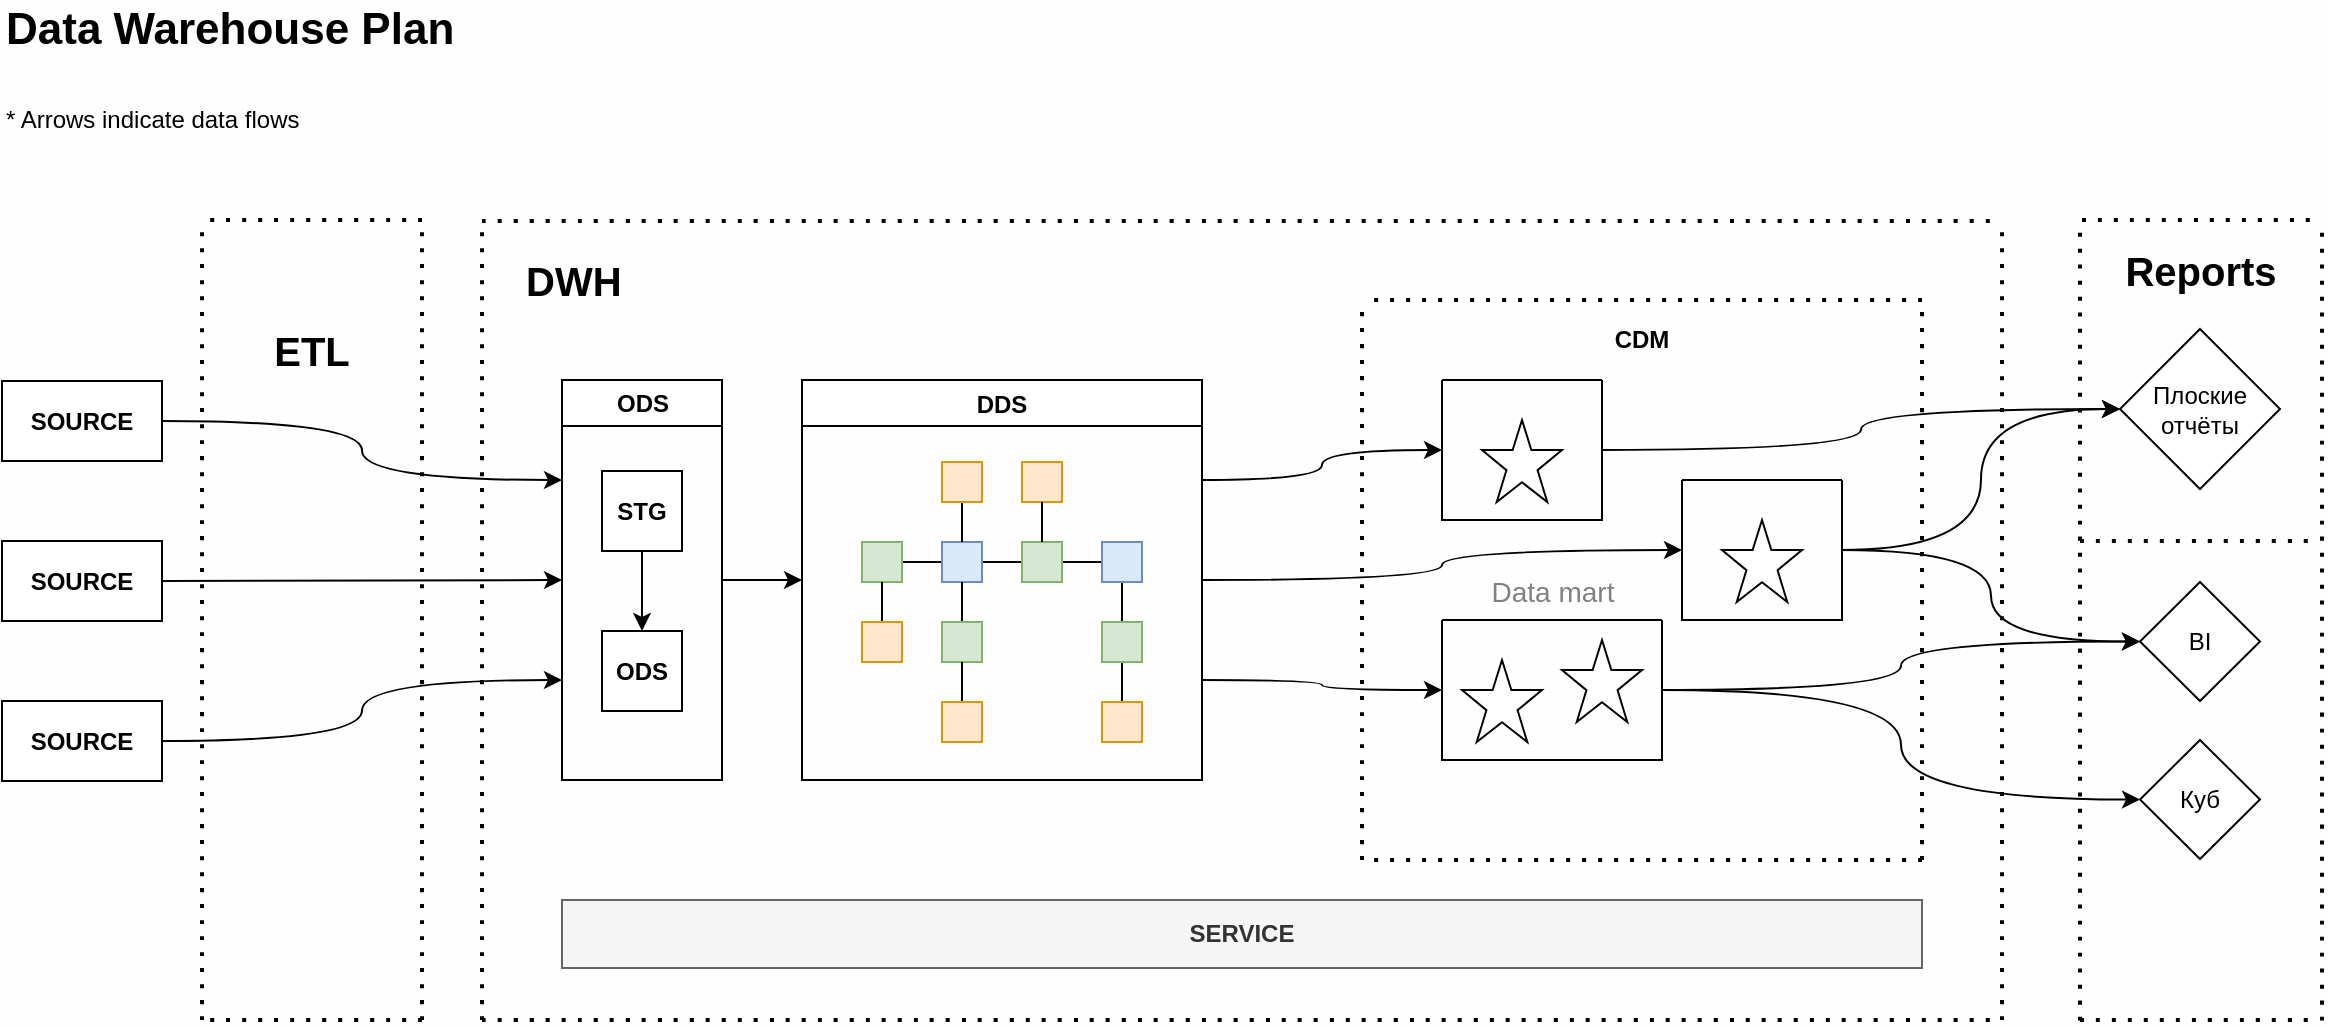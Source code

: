<mxfile version="22.0.8" type="github" pages="3">
  <diagram id="c-QMJQ57p_6x7q5uFnAX" name="Page-1">
    <mxGraphModel dx="1434" dy="706" grid="1" gridSize="10" guides="1" tooltips="1" connect="1" arrows="1" fold="1" page="1" pageScale="1" pageWidth="827" pageHeight="1169" background="#FEFEFE" math="0" shadow="0">
      <root>
        <mxCell id="0" />
        <mxCell id="1" parent="0" />
        <mxCell id="M-UGzft79nvsc4qFSahv-1" style="edgeStyle=orthogonalEdgeStyle;orthogonalLoop=1;jettySize=auto;html=1;entryX=0;entryY=0.25;entryDx=0;entryDy=0;rounded=0;curved=1;" parent="1" source="M-UGzft79nvsc4qFSahv-2" target="M-UGzft79nvsc4qFSahv-4" edge="1">
          <mxGeometry relative="1" as="geometry" />
        </mxCell>
        <mxCell id="M-UGzft79nvsc4qFSahv-2" value="SOURCE" style="whiteSpace=wrap;html=1;fontStyle=1;rounded=0;" parent="1" vertex="1">
          <mxGeometry x="100" y="240.5" width="80" height="40" as="geometry" />
        </mxCell>
        <mxCell id="M-UGzft79nvsc4qFSahv-3" style="edgeStyle=orthogonalEdgeStyle;orthogonalLoop=1;jettySize=auto;html=1;entryX=0;entryY=0.5;entryDx=0;entryDy=0;rounded=0;curved=1;" parent="1" source="M-UGzft79nvsc4qFSahv-4" target="M-UGzft79nvsc4qFSahv-15" edge="1">
          <mxGeometry relative="1" as="geometry" />
        </mxCell>
        <mxCell id="M-UGzft79nvsc4qFSahv-4" value="ODS" style="swimlane;fontFamily=Helvetica;fontSize=12;fontColor=default;align=center;strokeColor=default;fillColor=default;html=1;" parent="1" vertex="1">
          <mxGeometry x="380" y="240" width="80" height="200" as="geometry">
            <mxRectangle x="380" y="240" width="70" height="30" as="alternateBounds" />
          </mxGeometry>
        </mxCell>
        <mxCell id="M-UGzft79nvsc4qFSahv-5" value="STG" style="rounded=0;whiteSpace=wrap;html=1;fontSize=12;fontColor=#000000;fontStyle=1" parent="M-UGzft79nvsc4qFSahv-4" vertex="1">
          <mxGeometry x="20" y="45.5" width="40" height="40" as="geometry" />
        </mxCell>
        <mxCell id="M-UGzft79nvsc4qFSahv-6" value="ODS" style="rounded=0;whiteSpace=wrap;html=1;fontSize=12;fontColor=#000000;fontStyle=1" parent="M-UGzft79nvsc4qFSahv-4" vertex="1">
          <mxGeometry x="20" y="125.5" width="40" height="40" as="geometry" />
        </mxCell>
        <mxCell id="M-UGzft79nvsc4qFSahv-7" style="edgeStyle=orthogonalEdgeStyle;curved=1;rounded=0;orthogonalLoop=1;jettySize=auto;html=1;fontSize=12;fontColor=#000000;endArrow=classic;endFill=1;startSize=6;endSize=6;" parent="M-UGzft79nvsc4qFSahv-4" source="M-UGzft79nvsc4qFSahv-5" target="M-UGzft79nvsc4qFSahv-6" edge="1">
          <mxGeometry relative="1" as="geometry" />
        </mxCell>
        <mxCell id="M-UGzft79nvsc4qFSahv-8" style="edgeStyle=orthogonalEdgeStyle;orthogonalLoop=1;jettySize=auto;html=1;entryX=0;entryY=0.5;entryDx=0;entryDy=0;rounded=0;curved=1;" parent="1" source="M-UGzft79nvsc4qFSahv-9" target="M-UGzft79nvsc4qFSahv-4" edge="1">
          <mxGeometry relative="1" as="geometry" />
        </mxCell>
        <mxCell id="M-UGzft79nvsc4qFSahv-9" value="SOURCE" style="whiteSpace=wrap;html=1;fontStyle=1;rounded=0;" parent="1" vertex="1">
          <mxGeometry x="100" y="320.5" width="80" height="40" as="geometry" />
        </mxCell>
        <mxCell id="M-UGzft79nvsc4qFSahv-10" style="edgeStyle=orthogonalEdgeStyle;orthogonalLoop=1;jettySize=auto;html=1;entryX=0;entryY=0.75;entryDx=0;entryDy=0;rounded=0;curved=1;" parent="1" source="M-UGzft79nvsc4qFSahv-11" target="M-UGzft79nvsc4qFSahv-4" edge="1">
          <mxGeometry relative="1" as="geometry" />
        </mxCell>
        <mxCell id="M-UGzft79nvsc4qFSahv-11" value="SOURCE" style="whiteSpace=wrap;html=1;fontStyle=1;rounded=0;" parent="1" vertex="1">
          <mxGeometry x="100" y="400.5" width="80" height="40" as="geometry" />
        </mxCell>
        <mxCell id="M-UGzft79nvsc4qFSahv-12" style="edgeStyle=orthogonalEdgeStyle;orthogonalLoop=1;jettySize=auto;html=1;exitX=1;exitY=0.25;exitDx=0;exitDy=0;rounded=0;curved=1;" parent="1" source="M-UGzft79nvsc4qFSahv-15" target="M-UGzft79nvsc4qFSahv-38" edge="1">
          <mxGeometry relative="1" as="geometry" />
        </mxCell>
        <mxCell id="M-UGzft79nvsc4qFSahv-13" style="edgeStyle=orthogonalEdgeStyle;orthogonalLoop=1;jettySize=auto;html=1;rounded=0;curved=1;" parent="1" source="M-UGzft79nvsc4qFSahv-15" target="M-UGzft79nvsc4qFSahv-42" edge="1">
          <mxGeometry relative="1" as="geometry" />
        </mxCell>
        <mxCell id="M-UGzft79nvsc4qFSahv-14" style="edgeStyle=orthogonalEdgeStyle;orthogonalLoop=1;jettySize=auto;html=1;exitX=1;exitY=0.75;exitDx=0;exitDy=0;entryX=0;entryY=0.5;entryDx=0;entryDy=0;rounded=0;curved=1;" parent="1" source="M-UGzft79nvsc4qFSahv-15" target="M-UGzft79nvsc4qFSahv-46" edge="1">
          <mxGeometry relative="1" as="geometry" />
        </mxCell>
        <mxCell id="M-UGzft79nvsc4qFSahv-15" value="DDS" style="swimlane;swimlaneFillColor=none;rounded=0;" parent="1" vertex="1">
          <mxGeometry x="500" y="240" width="200" height="200" as="geometry">
            <mxRectangle x="500" y="240" width="60" height="30" as="alternateBounds" />
          </mxGeometry>
        </mxCell>
        <mxCell id="M-UGzft79nvsc4qFSahv-16" style="edgeStyle=orthogonalEdgeStyle;orthogonalLoop=1;jettySize=auto;html=1;entryX=0;entryY=0.5;entryDx=0;entryDy=0;endArrow=none;endFill=0;rounded=0;curved=1;" parent="M-UGzft79nvsc4qFSahv-15" source="M-UGzft79nvsc4qFSahv-17" target="M-UGzft79nvsc4qFSahv-19" edge="1">
          <mxGeometry relative="1" as="geometry" />
        </mxCell>
        <mxCell id="M-UGzft79nvsc4qFSahv-17" value="" style="whiteSpace=wrap;html=1;rounded=0;fillColor=#d5e8d4;strokeColor=#82b366;" parent="M-UGzft79nvsc4qFSahv-15" vertex="1">
          <mxGeometry x="30" y="81" width="20" height="20" as="geometry" />
        </mxCell>
        <mxCell id="M-UGzft79nvsc4qFSahv-18" style="edgeStyle=orthogonalEdgeStyle;orthogonalLoop=1;jettySize=auto;html=1;entryX=0;entryY=0.5;entryDx=0;entryDy=0;endArrow=none;endFill=0;rounded=0;curved=1;" parent="M-UGzft79nvsc4qFSahv-15" source="M-UGzft79nvsc4qFSahv-19" target="M-UGzft79nvsc4qFSahv-21" edge="1">
          <mxGeometry relative="1" as="geometry" />
        </mxCell>
        <mxCell id="M-UGzft79nvsc4qFSahv-19" value="" style="whiteSpace=wrap;html=1;rounded=0;fillColor=#dae8fc;strokeColor=#6c8ebf;" parent="M-UGzft79nvsc4qFSahv-15" vertex="1">
          <mxGeometry x="70" y="81" width="20" height="20" as="geometry" />
        </mxCell>
        <mxCell id="M-UGzft79nvsc4qFSahv-20" style="edgeStyle=orthogonalEdgeStyle;orthogonalLoop=1;jettySize=auto;html=1;exitX=1;exitY=0.5;exitDx=0;exitDy=0;entryX=0;entryY=0.5;entryDx=0;entryDy=0;endArrow=none;endFill=0;rounded=0;curved=1;" parent="M-UGzft79nvsc4qFSahv-15" source="M-UGzft79nvsc4qFSahv-21" target="M-UGzft79nvsc4qFSahv-25" edge="1">
          <mxGeometry relative="1" as="geometry" />
        </mxCell>
        <mxCell id="M-UGzft79nvsc4qFSahv-21" value="" style="whiteSpace=wrap;html=1;rounded=0;fillColor=#d5e8d4;strokeColor=#82b366;" parent="M-UGzft79nvsc4qFSahv-15" vertex="1">
          <mxGeometry x="110" y="81" width="20" height="20" as="geometry" />
        </mxCell>
        <mxCell id="M-UGzft79nvsc4qFSahv-22" value="" style="whiteSpace=wrap;html=1;rounded=0;fillColor=#ffe6cc;strokeColor=#d79b00;" parent="M-UGzft79nvsc4qFSahv-15" vertex="1">
          <mxGeometry x="110" y="41" width="20" height="20" as="geometry" />
        </mxCell>
        <mxCell id="M-UGzft79nvsc4qFSahv-23" style="edgeStyle=orthogonalEdgeStyle;orthogonalLoop=1;jettySize=auto;html=1;entryX=0.5;entryY=1;entryDx=0;entryDy=0;endArrow=none;endFill=0;rounded=0;curved=1;" parent="M-UGzft79nvsc4qFSahv-15" source="M-UGzft79nvsc4qFSahv-21" target="M-UGzft79nvsc4qFSahv-22" edge="1">
          <mxGeometry relative="1" as="geometry" />
        </mxCell>
        <mxCell id="M-UGzft79nvsc4qFSahv-24" style="edgeStyle=orthogonalEdgeStyle;orthogonalLoop=1;jettySize=auto;html=1;exitX=0.5;exitY=1;exitDx=0;exitDy=0;entryX=0.5;entryY=0;entryDx=0;entryDy=0;endArrow=none;endFill=0;rounded=0;curved=1;" parent="M-UGzft79nvsc4qFSahv-15" source="M-UGzft79nvsc4qFSahv-25" target="M-UGzft79nvsc4qFSahv-31" edge="1">
          <mxGeometry relative="1" as="geometry" />
        </mxCell>
        <mxCell id="M-UGzft79nvsc4qFSahv-25" value="" style="whiteSpace=wrap;html=1;rounded=0;fillColor=#dae8fc;strokeColor=#6c8ebf;" parent="M-UGzft79nvsc4qFSahv-15" vertex="1">
          <mxGeometry x="150" y="81" width="20" height="20" as="geometry" />
        </mxCell>
        <mxCell id="M-UGzft79nvsc4qFSahv-26" style="edgeStyle=orthogonalEdgeStyle;orthogonalLoop=1;jettySize=auto;html=1;exitX=0.5;exitY=0;exitDx=0;exitDy=0;entryX=0.5;entryY=1;entryDx=0;entryDy=0;endArrow=none;endFill=0;rounded=0;curved=1;" parent="M-UGzft79nvsc4qFSahv-15" source="M-UGzft79nvsc4qFSahv-27" target="M-UGzft79nvsc4qFSahv-19" edge="1">
          <mxGeometry relative="1" as="geometry" />
        </mxCell>
        <mxCell id="M-UGzft79nvsc4qFSahv-27" value="" style="whiteSpace=wrap;html=1;rounded=0;fillColor=#d5e8d4;strokeColor=#82b366;" parent="M-UGzft79nvsc4qFSahv-15" vertex="1">
          <mxGeometry x="70" y="121" width="20" height="20" as="geometry" />
        </mxCell>
        <mxCell id="M-UGzft79nvsc4qFSahv-28" style="edgeStyle=orthogonalEdgeStyle;orthogonalLoop=1;jettySize=auto;html=1;entryX=0.5;entryY=1;entryDx=0;entryDy=0;endArrow=none;endFill=0;rounded=0;curved=1;" parent="M-UGzft79nvsc4qFSahv-15" source="M-UGzft79nvsc4qFSahv-29" target="M-UGzft79nvsc4qFSahv-17" edge="1">
          <mxGeometry relative="1" as="geometry" />
        </mxCell>
        <mxCell id="M-UGzft79nvsc4qFSahv-29" value="" style="whiteSpace=wrap;html=1;rounded=0;fillColor=#ffe6cc;strokeColor=#d79b00;" parent="M-UGzft79nvsc4qFSahv-15" vertex="1">
          <mxGeometry x="30" y="121" width="20" height="20" as="geometry" />
        </mxCell>
        <mxCell id="M-UGzft79nvsc4qFSahv-30" style="edgeStyle=orthogonalEdgeStyle;curved=1;rounded=0;orthogonalLoop=1;jettySize=auto;html=1;fontSize=20;fontColor=#808080;endArrow=none;endFill=0;startSize=14;endSize=14;" parent="M-UGzft79nvsc4qFSahv-15" source="M-UGzft79nvsc4qFSahv-31" target="M-UGzft79nvsc4qFSahv-36" edge="1">
          <mxGeometry relative="1" as="geometry" />
        </mxCell>
        <mxCell id="M-UGzft79nvsc4qFSahv-31" value="" style="whiteSpace=wrap;html=1;rounded=0;fillColor=#d5e8d4;strokeColor=#82b366;" parent="M-UGzft79nvsc4qFSahv-15" vertex="1">
          <mxGeometry x="150" y="121" width="20" height="20" as="geometry" />
        </mxCell>
        <mxCell id="M-UGzft79nvsc4qFSahv-32" style="edgeStyle=orthogonalEdgeStyle;orthogonalLoop=1;jettySize=auto;html=1;exitX=0.5;exitY=0;exitDx=0;exitDy=0;entryX=0.5;entryY=1;entryDx=0;entryDy=0;endArrow=none;endFill=0;rounded=0;curved=1;" parent="M-UGzft79nvsc4qFSahv-15" source="M-UGzft79nvsc4qFSahv-33" target="M-UGzft79nvsc4qFSahv-27" edge="1">
          <mxGeometry relative="1" as="geometry" />
        </mxCell>
        <mxCell id="M-UGzft79nvsc4qFSahv-33" value="" style="whiteSpace=wrap;html=1;rounded=0;fillColor=#ffe6cc;strokeColor=#d79b00;" parent="M-UGzft79nvsc4qFSahv-15" vertex="1">
          <mxGeometry x="70" y="161" width="20" height="20" as="geometry" />
        </mxCell>
        <mxCell id="M-UGzft79nvsc4qFSahv-34" style="edgeStyle=orthogonalEdgeStyle;curved=1;rounded=0;orthogonalLoop=1;jettySize=auto;html=1;entryX=0.5;entryY=0;entryDx=0;entryDy=0;fontSize=20;fontColor=#808080;endArrow=none;startSize=14;endSize=14;endFill=0;" parent="M-UGzft79nvsc4qFSahv-15" source="M-UGzft79nvsc4qFSahv-35" target="M-UGzft79nvsc4qFSahv-19" edge="1">
          <mxGeometry relative="1" as="geometry" />
        </mxCell>
        <mxCell id="M-UGzft79nvsc4qFSahv-35" value="" style="whiteSpace=wrap;html=1;rounded=0;fillColor=#ffe6cc;strokeColor=#d79b00;" parent="M-UGzft79nvsc4qFSahv-15" vertex="1">
          <mxGeometry x="70" y="41" width="20" height="20" as="geometry" />
        </mxCell>
        <mxCell id="M-UGzft79nvsc4qFSahv-36" value="" style="whiteSpace=wrap;html=1;rounded=0;fillColor=#ffe6cc;strokeColor=#d79b00;" parent="M-UGzft79nvsc4qFSahv-15" vertex="1">
          <mxGeometry x="150" y="161" width="20" height="20" as="geometry" />
        </mxCell>
        <mxCell id="M-UGzft79nvsc4qFSahv-37" style="edgeStyle=orthogonalEdgeStyle;curved=1;rounded=0;orthogonalLoop=1;jettySize=auto;html=1;fontSize=12;fontColor=#000000;endArrow=classic;endFill=1;startSize=6;endSize=6;entryX=0;entryY=0.5;entryDx=0;entryDy=0;" parent="1" source="M-UGzft79nvsc4qFSahv-38" target="M-UGzft79nvsc4qFSahv-68" edge="1">
          <mxGeometry relative="1" as="geometry">
            <mxPoint x="1140" y="330" as="targetPoint" />
          </mxGeometry>
        </mxCell>
        <mxCell id="M-UGzft79nvsc4qFSahv-38" value="" style="swimlane;startSize=0;swimlaneFillColor=none;glass=0;shadow=0;rounded=0;" parent="1" vertex="1">
          <mxGeometry x="820" y="240" width="80" height="70" as="geometry">
            <mxRectangle x="760" y="440" width="50" height="40" as="alternateBounds" />
          </mxGeometry>
        </mxCell>
        <mxCell id="M-UGzft79nvsc4qFSahv-39" value="" style="verticalLabelPosition=bottom;verticalAlign=top;html=1;shape=mxgraph.basic.star;rounded=0;" parent="M-UGzft79nvsc4qFSahv-38" vertex="1">
          <mxGeometry x="20" y="20" width="40" height="41" as="geometry" />
        </mxCell>
        <mxCell id="M-UGzft79nvsc4qFSahv-40" style="edgeStyle=orthogonalEdgeStyle;curved=1;rounded=0;orthogonalLoop=1;jettySize=auto;html=1;entryX=0;entryY=0.5;entryDx=0;entryDy=0;" parent="1" source="M-UGzft79nvsc4qFSahv-42" target="M-UGzft79nvsc4qFSahv-70" edge="1">
          <mxGeometry relative="1" as="geometry" />
        </mxCell>
        <mxCell id="M-UGzft79nvsc4qFSahv-41" style="edgeStyle=orthogonalEdgeStyle;curved=1;rounded=0;orthogonalLoop=1;jettySize=auto;html=1;entryX=0;entryY=0.5;entryDx=0;entryDy=0;fontSize=20;" parent="1" source="M-UGzft79nvsc4qFSahv-42" target="M-UGzft79nvsc4qFSahv-68" edge="1">
          <mxGeometry relative="1" as="geometry" />
        </mxCell>
        <mxCell id="M-UGzft79nvsc4qFSahv-42" value="" style="swimlane;startSize=0;rounded=0;" parent="1" vertex="1">
          <mxGeometry x="940" y="290" width="80" height="70" as="geometry" />
        </mxCell>
        <mxCell id="M-UGzft79nvsc4qFSahv-43" value="" style="verticalLabelPosition=bottom;verticalAlign=top;html=1;shape=mxgraph.basic.star;rounded=0;" parent="M-UGzft79nvsc4qFSahv-42" vertex="1">
          <mxGeometry x="20" y="20" width="40" height="41" as="geometry" />
        </mxCell>
        <mxCell id="M-UGzft79nvsc4qFSahv-44" style="edgeStyle=orthogonalEdgeStyle;curved=1;rounded=0;orthogonalLoop=1;jettySize=auto;html=1;fontSize=12;fontColor=#000000;endArrow=classic;endFill=1;startSize=6;endSize=6;entryX=0;entryY=0.5;entryDx=0;entryDy=0;" parent="1" source="M-UGzft79nvsc4qFSahv-46" target="M-UGzft79nvsc4qFSahv-69" edge="1">
          <mxGeometry relative="1" as="geometry">
            <mxPoint x="1140" y="330" as="targetPoint" />
          </mxGeometry>
        </mxCell>
        <mxCell id="M-UGzft79nvsc4qFSahv-45" style="edgeStyle=orthogonalEdgeStyle;rounded=0;orthogonalLoop=1;jettySize=auto;html=1;curved=1;" parent="1" source="M-UGzft79nvsc4qFSahv-46" target="M-UGzft79nvsc4qFSahv-70" edge="1">
          <mxGeometry relative="1" as="geometry" />
        </mxCell>
        <mxCell id="M-UGzft79nvsc4qFSahv-46" value="" style="swimlane;startSize=0;rounded=0;" parent="1" vertex="1">
          <mxGeometry x="820" y="360" width="110" height="70" as="geometry" />
        </mxCell>
        <mxCell id="M-UGzft79nvsc4qFSahv-47" value="" style="verticalLabelPosition=bottom;verticalAlign=top;html=1;shape=mxgraph.basic.star;rounded=0;" parent="M-UGzft79nvsc4qFSahv-46" vertex="1">
          <mxGeometry x="10" y="20" width="40" height="41" as="geometry" />
        </mxCell>
        <mxCell id="M-UGzft79nvsc4qFSahv-48" value="" style="verticalLabelPosition=bottom;verticalAlign=top;html=1;shape=mxgraph.basic.star;rounded=0;" parent="M-UGzft79nvsc4qFSahv-46" vertex="1">
          <mxGeometry x="60" y="10" width="40" height="41" as="geometry" />
        </mxCell>
        <mxCell id="M-UGzft79nvsc4qFSahv-49" value="&lt;font style=&quot;font-size: 20px;&quot;&gt;DWH&lt;/font&gt;" style="text;html=1;strokeColor=none;fillColor=none;align=left;verticalAlign=middle;whiteSpace=wrap;fontStyle=1;fontSize=16;rounded=0;" parent="1" vertex="1">
          <mxGeometry x="360" y="180" width="60" height="20" as="geometry" />
        </mxCell>
        <mxCell id="M-UGzft79nvsc4qFSahv-50" value="CDM" style="text;html=1;strokeColor=none;fillColor=none;align=center;verticalAlign=middle;whiteSpace=wrap;fontStyle=1;rounded=0;" parent="1" vertex="1">
          <mxGeometry x="850" y="210" width="140" height="20" as="geometry" />
        </mxCell>
        <mxCell id="M-UGzft79nvsc4qFSahv-51" value="" style="endArrow=none;dashed=1;html=1;dashPattern=1 3;strokeWidth=2;fontSize=12;rounded=0;curved=1;" parent="1" edge="1">
          <mxGeometry width="50" height="50" relative="1" as="geometry">
            <mxPoint x="780" y="480" as="sourcePoint" />
            <mxPoint x="780" y="200" as="targetPoint" />
          </mxGeometry>
        </mxCell>
        <mxCell id="M-UGzft79nvsc4qFSahv-52" value="" style="endArrow=none;dashed=1;html=1;dashPattern=1 3;strokeWidth=2;fontSize=12;rounded=0;curved=1;" parent="1" edge="1">
          <mxGeometry width="50" height="50" relative="1" as="geometry">
            <mxPoint x="1060" y="480" as="sourcePoint" />
            <mxPoint x="1060" y="200" as="targetPoint" />
          </mxGeometry>
        </mxCell>
        <mxCell id="M-UGzft79nvsc4qFSahv-53" value="" style="endArrow=none;dashed=1;html=1;dashPattern=1 3;strokeWidth=2;fontSize=12;rounded=0;curved=1;" parent="1" edge="1">
          <mxGeometry width="50" height="50" relative="1" as="geometry">
            <mxPoint x="1060" y="200" as="sourcePoint" />
            <mxPoint x="780" y="200" as="targetPoint" />
          </mxGeometry>
        </mxCell>
        <mxCell id="M-UGzft79nvsc4qFSahv-54" value="" style="endArrow=none;dashed=1;html=1;dashPattern=1 3;strokeWidth=2;fontSize=12;rounded=0;curved=1;" parent="1" edge="1">
          <mxGeometry width="50" height="50" relative="1" as="geometry">
            <mxPoint x="1060" y="480" as="sourcePoint" />
            <mxPoint x="780" y="480" as="targetPoint" />
          </mxGeometry>
        </mxCell>
        <mxCell id="M-UGzft79nvsc4qFSahv-55" value="" style="endArrow=none;dashed=1;html=1;dashPattern=1 3;strokeWidth=2;fontSize=12;rounded=0;curved=1;" parent="1" edge="1">
          <mxGeometry width="50" height="50" relative="1" as="geometry">
            <mxPoint x="200" y="560" as="sourcePoint" />
            <mxPoint x="200" y="160" as="targetPoint" />
          </mxGeometry>
        </mxCell>
        <mxCell id="M-UGzft79nvsc4qFSahv-56" value="" style="endArrow=none;dashed=1;html=1;dashPattern=1 3;strokeWidth=2;fontSize=12;rounded=0;curved=1;" parent="1" edge="1">
          <mxGeometry width="50" height="50" relative="1" as="geometry">
            <mxPoint x="310" y="560" as="sourcePoint" />
            <mxPoint x="310" y="160" as="targetPoint" />
          </mxGeometry>
        </mxCell>
        <mxCell id="M-UGzft79nvsc4qFSahv-57" value="" style="endArrow=none;dashed=1;html=1;dashPattern=1 3;strokeWidth=2;fontSize=12;rounded=0;curved=1;" parent="1" edge="1">
          <mxGeometry width="50" height="50" relative="1" as="geometry">
            <mxPoint x="310.0" y="160" as="sourcePoint" />
            <mxPoint x="200" y="160" as="targetPoint" />
          </mxGeometry>
        </mxCell>
        <mxCell id="M-UGzft79nvsc4qFSahv-58" value="" style="endArrow=none;dashed=1;html=1;dashPattern=1 3;strokeWidth=2;fontSize=12;rounded=0;curved=1;" parent="1" edge="1">
          <mxGeometry width="50" height="50" relative="1" as="geometry">
            <mxPoint x="310.0" y="560" as="sourcePoint" />
            <mxPoint x="200" y="560" as="targetPoint" />
          </mxGeometry>
        </mxCell>
        <mxCell id="M-UGzft79nvsc4qFSahv-59" value="ETL" style="text;html=1;strokeColor=none;fillColor=none;align=center;verticalAlign=middle;whiteSpace=wrap;fontSize=20;fontStyle=1;rounded=0;" parent="1" vertex="1">
          <mxGeometry x="210" y="214.5" width="90" height="20" as="geometry" />
        </mxCell>
        <mxCell id="M-UGzft79nvsc4qFSahv-60" value="" style="endArrow=none;dashed=1;html=1;dashPattern=1 3;strokeWidth=2;rounded=0;curved=1;" parent="1" edge="1">
          <mxGeometry width="50" height="50" relative="1" as="geometry">
            <mxPoint x="340" y="160.5" as="sourcePoint" />
            <mxPoint x="1100" y="160.5" as="targetPoint" />
          </mxGeometry>
        </mxCell>
        <mxCell id="M-UGzft79nvsc4qFSahv-61" value="" style="endArrow=none;dashed=1;html=1;dashPattern=1 3;strokeWidth=2;rounded=0;curved=1;" parent="1" edge="1">
          <mxGeometry width="50" height="50" relative="1" as="geometry">
            <mxPoint x="340" y="560" as="sourcePoint" />
            <mxPoint x="1100" y="560" as="targetPoint" />
          </mxGeometry>
        </mxCell>
        <mxCell id="M-UGzft79nvsc4qFSahv-62" value="" style="endArrow=none;dashed=1;html=1;dashPattern=1 3;strokeWidth=2;rounded=0;curved=1;" parent="1" edge="1">
          <mxGeometry width="50" height="50" relative="1" as="geometry">
            <mxPoint x="340" y="560" as="sourcePoint" />
            <mxPoint x="340" y="160.5" as="targetPoint" />
          </mxGeometry>
        </mxCell>
        <mxCell id="M-UGzft79nvsc4qFSahv-63" value="" style="endArrow=none;dashed=1;html=1;dashPattern=1 3;strokeWidth=2;rounded=0;curved=1;" parent="1" edge="1">
          <mxGeometry width="50" height="50" relative="1" as="geometry">
            <mxPoint x="1100" y="560" as="sourcePoint" />
            <mxPoint x="1100" y="160" as="targetPoint" />
          </mxGeometry>
        </mxCell>
        <mxCell id="M-UGzft79nvsc4qFSahv-64" value="&lt;div class=&quot;srk_jie_guo_html&quot; id=&quot;jieguo_show_0_html&quot;&gt;Data Warehouse Plan&lt;/div&gt;" style="text;html=1;strokeColor=none;fillColor=none;align=left;verticalAlign=middle;whiteSpace=wrap;fontSize=22;fontStyle=1;rounded=0;" parent="1" vertex="1">
          <mxGeometry x="100" y="50" width="280" height="30" as="geometry" />
        </mxCell>
        <mxCell id="M-UGzft79nvsc4qFSahv-65" value="* Arrows indicate data flows" style="text;html=1;strokeColor=none;fillColor=none;align=left;verticalAlign=middle;whiteSpace=wrap;shadow=0;glass=0;rounded=0;" parent="1" vertex="1">
          <mxGeometry x="100" y="100" width="200" height="20" as="geometry" />
        </mxCell>
        <mxCell id="M-UGzft79nvsc4qFSahv-66" value="SERVICE" style="whiteSpace=wrap;html=1;fontStyle=1;rounded=0;fillColor=#f5f5f5;fontColor=#333333;strokeColor=#666666;" parent="1" vertex="1">
          <mxGeometry x="380" y="500" width="680" height="34" as="geometry" />
        </mxCell>
        <mxCell id="M-UGzft79nvsc4qFSahv-67" value="Data mart" style="text;html=1;align=center;verticalAlign=middle;resizable=0;points=[];autosize=1;strokeColor=none;fillColor=none;fontSize=14;fontColor=#808080;" parent="1" vertex="1">
          <mxGeometry x="835" y="330.5" width="80" height="30" as="geometry" />
        </mxCell>
        <mxCell id="M-UGzft79nvsc4qFSahv-68" value="Плоские отчёты" style="rhombus;whiteSpace=wrap;html=1;" parent="1" vertex="1">
          <mxGeometry x="1159" y="214.5" width="80" height="80" as="geometry" />
        </mxCell>
        <mxCell id="M-UGzft79nvsc4qFSahv-69" value="Куб" style="rhombus;whiteSpace=wrap;html=1;" parent="1" vertex="1">
          <mxGeometry x="1169" y="420" width="60" height="59.5" as="geometry" />
        </mxCell>
        <mxCell id="M-UGzft79nvsc4qFSahv-70" value="BI" style="rhombus;whiteSpace=wrap;html=1;" parent="1" vertex="1">
          <mxGeometry x="1169" y="341" width="60" height="59.5" as="geometry" />
        </mxCell>
        <mxCell id="M-UGzft79nvsc4qFSahv-71" value="" style="endArrow=none;dashed=1;html=1;dashPattern=1 3;strokeWidth=2;rounded=0;curved=1;" parent="1" edge="1">
          <mxGeometry width="50" height="50" relative="1" as="geometry">
            <mxPoint x="1139" y="560.25" as="sourcePoint" />
            <mxPoint x="1139" y="160.25" as="targetPoint" />
          </mxGeometry>
        </mxCell>
        <mxCell id="M-UGzft79nvsc4qFSahv-72" value="" style="endArrow=none;dashed=1;html=1;dashPattern=1 3;strokeWidth=2;rounded=0;curved=1;" parent="1" edge="1">
          <mxGeometry width="50" height="50" relative="1" as="geometry">
            <mxPoint x="1260" y="560.25" as="sourcePoint" />
            <mxPoint x="1260" y="160.25" as="targetPoint" />
          </mxGeometry>
        </mxCell>
        <mxCell id="M-UGzft79nvsc4qFSahv-73" value="" style="endArrow=none;dashed=1;html=1;dashPattern=1 3;strokeWidth=2;rounded=0;curved=1;" parent="1" edge="1">
          <mxGeometry width="50" height="50" relative="1" as="geometry">
            <mxPoint x="1140" y="160" as="sourcePoint" />
            <mxPoint x="1260" y="160" as="targetPoint" />
          </mxGeometry>
        </mxCell>
        <mxCell id="M-UGzft79nvsc4qFSahv-74" value="" style="endArrow=none;dashed=1;html=1;dashPattern=1 3;strokeWidth=2;rounded=0;curved=1;" parent="1" edge="1">
          <mxGeometry width="50" height="50" relative="1" as="geometry">
            <mxPoint x="1139" y="560" as="sourcePoint" />
            <mxPoint x="1259" y="560" as="targetPoint" />
          </mxGeometry>
        </mxCell>
        <mxCell id="M-UGzft79nvsc4qFSahv-75" value="&lt;b style=&quot;font-size: 20px;&quot;&gt;Reports&lt;/b&gt;" style="text;html=1;align=center;verticalAlign=middle;resizable=0;points=[];autosize=1;strokeColor=none;fillColor=none;fontSize=20;" parent="1" vertex="1">
          <mxGeometry x="1149" y="165" width="100" height="40" as="geometry" />
        </mxCell>
        <mxCell id="M-UGzft79nvsc4qFSahv-76" value="" style="endArrow=none;dashed=1;html=1;dashPattern=1 3;strokeWidth=2;rounded=0;curved=1;" parent="1" edge="1">
          <mxGeometry width="50" height="50" relative="1" as="geometry">
            <mxPoint x="1139" y="320.5" as="sourcePoint" />
            <mxPoint x="1259" y="320.5" as="targetPoint" />
          </mxGeometry>
        </mxCell>
      </root>
    </mxGraphModel>
  </diagram>
  <diagram id="a77vrD64Up3BBPkGBT5J" name="Page-2">
    <mxGraphModel dx="1674" dy="706" grid="1" gridSize="10" guides="1" tooltips="1" connect="1" arrows="1" fold="1" page="1" pageScale="1" pageWidth="850" pageHeight="1100" math="0" shadow="0">
      <root>
        <mxCell id="0" />
        <mxCell id="1" parent="0" />
        <mxCell id="OUC71T2iOJJOMT_DE11--1" style="edgeStyle=orthogonalEdgeStyle;rounded=0;orthogonalLoop=1;jettySize=auto;html=1;dashed=1;strokeWidth=1;fontColor=#999999;startArrow=none;startFill=0;endArrow=oval;endFill=1;curved=1;" parent="1" source="OUC71T2iOJJOMT_DE11--53" edge="1">
          <mxGeometry relative="1" as="geometry">
            <mxPoint x="485" y="290" as="targetPoint" />
          </mxGeometry>
        </mxCell>
        <mxCell id="OUC71T2iOJJOMT_DE11--2" style="edgeStyle=orthogonalEdgeStyle;rounded=0;orthogonalLoop=1;jettySize=auto;html=1;dashed=1;strokeWidth=1;fontColor=#999999;startArrow=none;startFill=0;endArrow=oval;endFill=1;exitX=0.5;exitY=0;exitDx=0;exitDy=0;curved=1;" parent="1" source="OUC71T2iOJJOMT_DE11--52" edge="1">
          <mxGeometry relative="1" as="geometry">
            <mxPoint x="350" y="290" as="targetPoint" />
            <Array as="points">
              <mxPoint x="350" y="490" />
            </Array>
          </mxGeometry>
        </mxCell>
        <mxCell id="OUC71T2iOJJOMT_DE11--3" style="edgeStyle=orthogonalEdgeStyle;rounded=0;orthogonalLoop=1;jettySize=auto;html=1;strokeWidth=1;fontColor=#999999;startArrow=none;startFill=0;endArrow=oval;endFill=1;dashed=1;curved=1;" parent="1" source="OUC71T2iOJJOMT_DE11--51" edge="1">
          <mxGeometry relative="1" as="geometry">
            <mxPoint x="160" y="290" as="targetPoint" />
          </mxGeometry>
        </mxCell>
        <mxCell id="OUC71T2iOJJOMT_DE11--4" value="" style="edgeStyle=orthogonalEdgeStyle;rounded=0;orthogonalLoop=1;jettySize=auto;html=1;curved=1;" parent="1" source="OUC71T2iOJJOMT_DE11--5" target="OUC71T2iOJJOMT_DE11--7" edge="1">
          <mxGeometry relative="1" as="geometry" />
        </mxCell>
        <mxCell id="OUC71T2iOJJOMT_DE11--5" value="Collect" style="rounded=0;whiteSpace=wrap;html=1;fontFamily=Helvetica;fontSize=12;fontColor=default;align=center;strokeColor=default;fillColor=default;" parent="1" vertex="1">
          <mxGeometry x="60" y="210" width="80" height="40" as="geometry" />
        </mxCell>
        <mxCell id="OUC71T2iOJJOMT_DE11--6" value="" style="edgeStyle=orthogonalEdgeStyle;rounded=0;orthogonalLoop=1;jettySize=auto;html=1;curved=1;" parent="1" source="OUC71T2iOJJOMT_DE11--7" target="OUC71T2iOJJOMT_DE11--9" edge="1">
          <mxGeometry relative="1" as="geometry" />
        </mxCell>
        <mxCell id="OUC71T2iOJJOMT_DE11--7" value="Standardize" style="rounded=0;whiteSpace=wrap;html=1;" parent="1" vertex="1">
          <mxGeometry x="180" y="210" width="140" height="40" as="geometry" />
        </mxCell>
        <mxCell id="OUC71T2iOJJOMT_DE11--8" value="" style="edgeStyle=orthogonalEdgeStyle;rounded=0;orthogonalLoop=1;jettySize=auto;html=1;curved=1;" parent="1" source="OUC71T2iOJJOMT_DE11--9" target="OUC71T2iOJJOMT_DE11--11" edge="1">
          <mxGeometry relative="1" as="geometry" />
        </mxCell>
        <mxCell id="OUC71T2iOJJOMT_DE11--9" value="Save" style="rounded=0;whiteSpace=wrap;html=1;" parent="1" vertex="1">
          <mxGeometry x="360" y="210" width="90" height="40" as="geometry" />
        </mxCell>
        <mxCell id="OUC71T2iOJJOMT_DE11--10" value="" style="edgeStyle=orthogonalEdgeStyle;rounded=0;orthogonalLoop=1;jettySize=auto;html=1;curved=1;" parent="1" source="OUC71T2iOJJOMT_DE11--11" target="OUC71T2iOJJOMT_DE11--12" edge="1">
          <mxGeometry relative="1" as="geometry" />
        </mxCell>
        <mxCell id="OUC71T2iOJJOMT_DE11--11" value="Provide" style="rounded=0;whiteSpace=wrap;html=1;" parent="1" vertex="1">
          <mxGeometry x="490" y="210" width="100" height="40" as="geometry" />
        </mxCell>
        <mxCell id="OUC71T2iOJJOMT_DE11--12" value="&lt;div class=&quot;srk_jie_guo_html&quot; id=&quot;jieguo_show_0_html&quot;&gt;Analyze&lt;/div&gt;" style="rounded=0;whiteSpace=wrap;html=1;" parent="1" vertex="1">
          <mxGeometry x="630" y="210" width="130" height="40" as="geometry" />
        </mxCell>
        <mxCell id="OUC71T2iOJJOMT_DE11--13" value="" style="endArrow=none;html=1;rounded=0;startArrow=none;strokeWidth=3;curved=1;" parent="1" source="OUC71T2iOJJOMT_DE11--43" edge="1">
          <mxGeometry width="50" height="50" relative="1" as="geometry">
            <mxPoint x="30" y="290" as="sourcePoint" />
            <mxPoint x="820" y="290" as="targetPoint" />
          </mxGeometry>
        </mxCell>
        <mxCell id="OUC71T2iOJJOMT_DE11--14" style="edgeStyle=orthogonalEdgeStyle;rounded=0;orthogonalLoop=1;jettySize=auto;html=1;entryX=0;entryY=0.5;entryDx=0;entryDy=0;shape=flexArrow;fillColor=#d5e8d4;strokeColor=#82b366;curved=1;" parent="1" source="OUC71T2iOJJOMT_DE11--15" target="OUC71T2iOJJOMT_DE11--18" edge="1">
          <mxGeometry relative="1" as="geometry" />
        </mxCell>
        <mxCell id="OUC71T2iOJJOMT_DE11--15" value="RAW" style="rounded=0;whiteSpace=wrap;html=1;fillColor=#fff2cc;strokeColor=#d6b656;" parent="1" vertex="1">
          <mxGeometry x="60" y="330" width="80" height="40" as="geometry" />
        </mxCell>
        <mxCell id="OUC71T2iOJJOMT_DE11--16" style="edgeStyle=orthogonalEdgeStyle;rounded=0;orthogonalLoop=1;jettySize=auto;html=1;entryX=0;entryY=0.5;entryDx=0;entryDy=0;shape=flexArrow;fillColor=#d5e8d4;strokeColor=#82b366;curved=1;" parent="1" source="OUC71T2iOJJOMT_DE11--18" target="OUC71T2iOJJOMT_DE11--20" edge="1">
          <mxGeometry relative="1" as="geometry" />
        </mxCell>
        <mxCell id="OUC71T2iOJJOMT_DE11--17" style="edgeStyle=orthogonalEdgeStyle;rounded=0;orthogonalLoop=1;jettySize=auto;html=1;entryX=0.5;entryY=0;entryDx=0;entryDy=0;strokeWidth=1;startArrow=none;startFill=0;endArrow=classic;endFill=1;curved=1;" parent="1" source="OUC71T2iOJJOMT_DE11--18" target="OUC71T2iOJJOMT_DE11--46" edge="1">
          <mxGeometry relative="1" as="geometry">
            <Array as="points">
              <mxPoint x="230" y="390" />
              <mxPoint x="180" y="390" />
            </Array>
          </mxGeometry>
        </mxCell>
        <mxCell id="OUC71T2iOJJOMT_DE11--18" value="ODS&amp;nbsp;" style="rounded=0;whiteSpace=wrap;html=1;fillColor=#d5e8d4;strokeColor=#82b366;" parent="1" vertex="1">
          <mxGeometry x="210" y="330" width="80" height="40" as="geometry" />
        </mxCell>
        <mxCell id="OUC71T2iOJJOMT_DE11--19" style="edgeStyle=orthogonalEdgeStyle;rounded=0;orthogonalLoop=1;jettySize=auto;html=1;entryX=0;entryY=0.5;entryDx=0;entryDy=0;shape=flexArrow;fillColor=#d5e8d4;strokeColor=#82b366;curved=1;" parent="1" source="OUC71T2iOJJOMT_DE11--20" target="OUC71T2iOJJOMT_DE11--22" edge="1">
          <mxGeometry relative="1" as="geometry" />
        </mxCell>
        <mxCell id="OUC71T2iOJJOMT_DE11--20" value="DDS" style="rounded=0;whiteSpace=wrap;html=1;fillColor=#d5e8d4;strokeColor=#82b366;" parent="1" vertex="1">
          <mxGeometry x="365" y="330" width="80" height="40" as="geometry" />
        </mxCell>
        <mxCell id="OUC71T2iOJJOMT_DE11--21" style="edgeStyle=orthogonalEdgeStyle;rounded=0;orthogonalLoop=1;jettySize=auto;html=1;entryX=0;entryY=0.5;entryDx=0;entryDy=0;shape=flexArrow;fillColor=#dae8fc;strokeColor=#6c8ebf;curved=1;" parent="1" source="OUC71T2iOJJOMT_DE11--22" target="OUC71T2iOJJOMT_DE11--23" edge="1">
          <mxGeometry relative="1" as="geometry">
            <mxPoint x="650" y="350" as="targetPoint" />
          </mxGeometry>
        </mxCell>
        <mxCell id="OUC71T2iOJJOMT_DE11--22" value="CDM" style="rounded=0;whiteSpace=wrap;html=1;fillColor=#d5e8d4;strokeColor=#82b366;" parent="1" vertex="1">
          <mxGeometry x="500" y="330" width="80" height="40" as="geometry" />
        </mxCell>
        <mxCell id="OUC71T2iOJJOMT_DE11--23" value="Reports" style="rounded=0;whiteSpace=wrap;html=1;fillColor=#dae8fc;strokeColor=#6c8ebf;" parent="1" vertex="1">
          <mxGeometry x="655" y="330" width="80" height="40" as="geometry" />
        </mxCell>
        <mxCell id="OUC71T2iOJJOMT_DE11--24" value="Data Mart" style="text;html=1;strokeColor=none;fillColor=none;align=center;verticalAlign=middle;whiteSpace=wrap;rounded=0;fontColor=#999999;" parent="1" vertex="1">
          <mxGeometry x="500" y="380" width="80" height="20" as="geometry" />
        </mxCell>
        <mxCell id="OUC71T2iOJJOMT_DE11--25" value="" style="edgeStyle=orthogonalEdgeStyle;rounded=0;orthogonalLoop=1;jettySize=auto;html=1;startArrow=none;startFill=0;endArrow=none;endFill=0;curved=1;" parent="1" source="OUC71T2iOJJOMT_DE11--27" target="OUC71T2iOJJOMT_DE11--5" edge="1">
          <mxGeometry relative="1" as="geometry" />
        </mxCell>
        <mxCell id="OUC71T2iOJJOMT_DE11--26" style="edgeStyle=orthogonalEdgeStyle;rounded=0;orthogonalLoop=1;jettySize=auto;html=1;entryX=0.5;entryY=0;entryDx=0;entryDy=0;startArrow=none;startFill=0;endArrow=none;endFill=0;curved=1;" parent="1" source="OUC71T2iOJJOMT_DE11--27" target="OUC71T2iOJJOMT_DE11--15" edge="1">
          <mxGeometry relative="1" as="geometry" />
        </mxCell>
        <mxCell id="OUC71T2iOJJOMT_DE11--27" value="" style="ellipse;whiteSpace=wrap;html=1;aspect=fixed;rounded=0;" parent="1" vertex="1">
          <mxGeometry x="90" y="280" width="20" height="20" as="geometry" />
        </mxCell>
        <mxCell id="OUC71T2iOJJOMT_DE11--28" value="" style="endArrow=none;html=1;rounded=0;strokeWidth=3;curved=1;" parent="1" target="OUC71T2iOJJOMT_DE11--27" edge="1">
          <mxGeometry width="50" height="50" relative="1" as="geometry">
            <mxPoint x="30" y="290" as="sourcePoint" />
            <mxPoint x="820" y="290" as="targetPoint" />
          </mxGeometry>
        </mxCell>
        <mxCell id="OUC71T2iOJJOMT_DE11--29" style="edgeStyle=orthogonalEdgeStyle;rounded=0;orthogonalLoop=1;jettySize=auto;html=1;entryX=0.5;entryY=1;entryDx=0;entryDy=0;startArrow=none;startFill=0;endArrow=none;endFill=0;curved=1;" parent="1" source="OUC71T2iOJJOMT_DE11--31" target="OUC71T2iOJJOMT_DE11--7" edge="1">
          <mxGeometry relative="1" as="geometry" />
        </mxCell>
        <mxCell id="OUC71T2iOJJOMT_DE11--30" style="edgeStyle=orthogonalEdgeStyle;rounded=0;orthogonalLoop=1;jettySize=auto;html=1;entryX=0.5;entryY=0;entryDx=0;entryDy=0;startArrow=none;startFill=0;endArrow=none;endFill=0;curved=1;" parent="1" source="OUC71T2iOJJOMT_DE11--31" target="OUC71T2iOJJOMT_DE11--18" edge="1">
          <mxGeometry relative="1" as="geometry" />
        </mxCell>
        <mxCell id="OUC71T2iOJJOMT_DE11--31" value="" style="ellipse;whiteSpace=wrap;html=1;aspect=fixed;rounded=0;" parent="1" vertex="1">
          <mxGeometry x="240" y="280" width="20" height="20" as="geometry" />
        </mxCell>
        <mxCell id="OUC71T2iOJJOMT_DE11--32" value="" style="endArrow=none;html=1;rounded=0;startArrow=none;strokeWidth=3;curved=1;" parent="1" source="OUC71T2iOJJOMT_DE11--27" target="OUC71T2iOJJOMT_DE11--31" edge="1">
          <mxGeometry width="50" height="50" relative="1" as="geometry">
            <mxPoint x="110" y="290" as="sourcePoint" />
            <mxPoint x="820" y="290" as="targetPoint" />
            <Array as="points">
              <mxPoint x="170" y="290" />
            </Array>
          </mxGeometry>
        </mxCell>
        <mxCell id="OUC71T2iOJJOMT_DE11--33" value="" style="edgeStyle=orthogonalEdgeStyle;rounded=0;orthogonalLoop=1;jettySize=auto;html=1;startArrow=none;startFill=0;endArrow=none;endFill=0;curved=1;" parent="1" source="OUC71T2iOJJOMT_DE11--35" target="OUC71T2iOJJOMT_DE11--9" edge="1">
          <mxGeometry relative="1" as="geometry" />
        </mxCell>
        <mxCell id="OUC71T2iOJJOMT_DE11--34" value="" style="edgeStyle=orthogonalEdgeStyle;rounded=0;orthogonalLoop=1;jettySize=auto;html=1;startArrow=none;startFill=0;endArrow=none;endFill=0;curved=1;" parent="1" source="OUC71T2iOJJOMT_DE11--35" target="OUC71T2iOJJOMT_DE11--20" edge="1">
          <mxGeometry relative="1" as="geometry" />
        </mxCell>
        <mxCell id="OUC71T2iOJJOMT_DE11--35" value="" style="ellipse;whiteSpace=wrap;html=1;aspect=fixed;rounded=0;" parent="1" vertex="1">
          <mxGeometry x="395" y="280" width="20" height="20" as="geometry" />
        </mxCell>
        <mxCell id="OUC71T2iOJJOMT_DE11--36" value="" style="endArrow=none;html=1;rounded=0;startArrow=none;strokeWidth=3;curved=1;" parent="1" source="OUC71T2iOJJOMT_DE11--31" target="OUC71T2iOJJOMT_DE11--35" edge="1">
          <mxGeometry width="50" height="50" relative="1" as="geometry">
            <mxPoint x="260" y="290" as="sourcePoint" />
            <mxPoint x="820" y="290" as="targetPoint" />
          </mxGeometry>
        </mxCell>
        <mxCell id="OUC71T2iOJJOMT_DE11--37" value="" style="edgeStyle=orthogonalEdgeStyle;rounded=0;orthogonalLoop=1;jettySize=auto;html=1;startArrow=none;startFill=0;endArrow=none;endFill=0;curved=1;" parent="1" source="OUC71T2iOJJOMT_DE11--39" target="OUC71T2iOJJOMT_DE11--11" edge="1">
          <mxGeometry relative="1" as="geometry" />
        </mxCell>
        <mxCell id="OUC71T2iOJJOMT_DE11--38" style="edgeStyle=orthogonalEdgeStyle;rounded=0;orthogonalLoop=1;jettySize=auto;html=1;entryX=0.5;entryY=0;entryDx=0;entryDy=0;startArrow=none;startFill=0;endArrow=none;endFill=0;curved=1;" parent="1" source="OUC71T2iOJJOMT_DE11--39" target="OUC71T2iOJJOMT_DE11--22" edge="1">
          <mxGeometry relative="1" as="geometry" />
        </mxCell>
        <mxCell id="OUC71T2iOJJOMT_DE11--39" value="" style="ellipse;whiteSpace=wrap;html=1;aspect=fixed;rounded=0;" parent="1" vertex="1">
          <mxGeometry x="530" y="280" width="20" height="20" as="geometry" />
        </mxCell>
        <mxCell id="OUC71T2iOJJOMT_DE11--40" value="" style="endArrow=none;html=1;rounded=0;startArrow=none;strokeWidth=3;curved=1;" parent="1" source="OUC71T2iOJJOMT_DE11--35" target="OUC71T2iOJJOMT_DE11--39" edge="1">
          <mxGeometry width="50" height="50" relative="1" as="geometry">
            <mxPoint x="415" y="290" as="sourcePoint" />
            <mxPoint x="820" y="290" as="targetPoint" />
            <Array as="points">
              <mxPoint x="480" y="290" />
            </Array>
          </mxGeometry>
        </mxCell>
        <mxCell id="OUC71T2iOJJOMT_DE11--41" value="" style="edgeStyle=orthogonalEdgeStyle;rounded=0;orthogonalLoop=1;jettySize=auto;html=1;startArrow=none;startFill=0;endArrow=none;endFill=0;curved=1;" parent="1" source="OUC71T2iOJJOMT_DE11--43" target="OUC71T2iOJJOMT_DE11--12" edge="1">
          <mxGeometry relative="1" as="geometry" />
        </mxCell>
        <mxCell id="OUC71T2iOJJOMT_DE11--42" value="" style="edgeStyle=orthogonalEdgeStyle;rounded=0;orthogonalLoop=1;jettySize=auto;html=1;startArrow=none;startFill=0;endArrow=none;endFill=0;curved=1;" parent="1" source="OUC71T2iOJJOMT_DE11--43" target="OUC71T2iOJJOMT_DE11--23" edge="1">
          <mxGeometry relative="1" as="geometry" />
        </mxCell>
        <mxCell id="OUC71T2iOJJOMT_DE11--43" value="" style="ellipse;whiteSpace=wrap;html=1;aspect=fixed;rounded=0;" parent="1" vertex="1">
          <mxGeometry x="685" y="280" width="20" height="20" as="geometry" />
        </mxCell>
        <mxCell id="OUC71T2iOJJOMT_DE11--44" value="" style="endArrow=none;html=1;rounded=0;startArrow=none;strokeWidth=3;curved=1;" parent="1" source="OUC71T2iOJJOMT_DE11--39" target="OUC71T2iOJJOMT_DE11--43" edge="1">
          <mxGeometry width="50" height="50" relative="1" as="geometry">
            <mxPoint x="550" y="290" as="sourcePoint" />
            <mxPoint x="820" y="290" as="targetPoint" />
          </mxGeometry>
        </mxCell>
        <mxCell id="OUC71T2iOJJOMT_DE11--45" value="" style="edgeStyle=orthogonalEdgeStyle;rounded=0;orthogonalLoop=1;jettySize=auto;html=1;strokeWidth=1;startArrow=none;startFill=0;endArrow=classic;endFill=1;shape=flexArrow;fillColor=#d5e8d4;strokeColor=#82b366;curved=1;" parent="1" source="OUC71T2iOJJOMT_DE11--46" target="OUC71T2iOJJOMT_DE11--48" edge="1">
          <mxGeometry relative="1" as="geometry" />
        </mxCell>
        <mxCell id="OUC71T2iOJJOMT_DE11--46" value="STG" style="rounded=0;whiteSpace=wrap;html=1;fillColor=#d5e8d4;strokeColor=#82b366;" parent="1" vertex="1">
          <mxGeometry x="140" y="410" width="80" height="40" as="geometry" />
        </mxCell>
        <mxCell id="OUC71T2iOJJOMT_DE11--47" style="edgeStyle=orthogonalEdgeStyle;rounded=0;orthogonalLoop=1;jettySize=auto;html=1;strokeWidth=1;startArrow=none;startFill=0;endArrow=classic;endFill=1;exitX=0.5;exitY=0;exitDx=0;exitDy=0;curved=1;" parent="1" source="OUC71T2iOJJOMT_DE11--48" edge="1">
          <mxGeometry relative="1" as="geometry">
            <mxPoint x="270" y="370" as="targetPoint" />
            <Array as="points">
              <mxPoint x="330" y="390" />
              <mxPoint x="270" y="390" />
            </Array>
          </mxGeometry>
        </mxCell>
        <mxCell id="OUC71T2iOJJOMT_DE11--48" value="ODS" style="rounded=0;whiteSpace=wrap;html=1;fillColor=#d5e8d4;strokeColor=#82b366;" parent="1" vertex="1">
          <mxGeometry x="290" y="410" width="80" height="40" as="geometry" />
        </mxCell>
        <mxCell id="OUC71T2iOJJOMT_DE11--49" value="" style="strokeWidth=2;html=1;shape=mxgraph.flowchart.annotation_2;align=left;labelPosition=right;pointerEvents=1;direction=south;rounded=0;" parent="1" vertex="1">
          <mxGeometry x="50" y="150" width="550" height="50" as="geometry" />
        </mxCell>
        <mxCell id="OUC71T2iOJJOMT_DE11--50" value="Platform DWH" style="ellipse;whiteSpace=wrap;html=1;fontFamily=Helvetica;fontSize=12;fontColor=default;align=center;strokeColor=#82b366;fillColor=#d5e8d4;rounded=0;" parent="1" vertex="1">
          <mxGeometry x="280" y="110" width="90" height="40" as="geometry" />
        </mxCell>
        <mxCell id="OUC71T2iOJJOMT_DE11--51" value="ETL" style="ellipse;whiteSpace=wrap;html=1;fontFamily=Helvetica;fontSize=12;fontColor=#808080;align=center;strokeColor=#82b366;fillColor=#d5e8d4;gradientColor=none;rounded=0;" parent="1" vertex="1">
          <mxGeometry x="120" y="490" width="80" height="40" as="geometry" />
        </mxCell>
        <mxCell id="OUC71T2iOJJOMT_DE11--52" value="Scheduler" style="ellipse;whiteSpace=wrap;html=1;fontFamily=Helvetica;fontSize=12;fontColor=#808080;align=center;strokeColor=#82b366;fillColor=#d5e8d4;rounded=0;" parent="1" vertex="1">
          <mxGeometry x="310" y="490" width="80" height="40" as="geometry" />
        </mxCell>
        <mxCell id="OUC71T2iOJJOMT_DE11--53" value="Scheduler" style="ellipse;whiteSpace=wrap;html=1;fontFamily=Helvetica;fontSize=12;fontColor=#808080;align=center;strokeColor=#82b366;fillColor=#d5e8d4;rounded=0;" parent="1" vertex="1">
          <mxGeometry x="445" y="490" width="80" height="40" as="geometry" />
        </mxCell>
        <mxCell id="OUC71T2iOJJOMT_DE11--54" value="&lt;div class=&quot;srk_jie_guo_html&quot; id=&quot;jieguo_show_1_html&quot;&gt;zone of responsibility&lt;/div&gt;" style="text;html=1;align=center;verticalAlign=middle;resizable=0;points=[];autosize=1;strokeColor=none;fillColor=none;fontColor=#808080;rounded=0;" parent="1" vertex="1">
          <mxGeometry x="135" y="115" width="140" height="30" as="geometry" />
        </mxCell>
      </root>
    </mxGraphModel>
  </diagram>
  <diagram id="iLrCwk8Gise4EfhKUQD9" name="Page-3">
    <mxGraphModel dx="1434" dy="706" grid="1" gridSize="10" guides="1" tooltips="1" connect="1" arrows="1" fold="1" page="1" pageScale="1" pageWidth="850" pageHeight="1100" math="0" shadow="0">
      <root>
        <mxCell id="0" />
        <mxCell id="1" parent="0" />
        <mxCell id="4eVCUdSajRzElSSYa9az-1" value="T24" style="whiteSpace=wrap;html=1;fontStyle=1;rounded=0;" vertex="1" parent="1">
          <mxGeometry x="40" y="250" width="80" height="40" as="geometry" />
        </mxCell>
        <mxCell id="QSRXadjEvMA3J5PRlf64-1" value="ODS Staging" style="swimlane;fontFamily=Helvetica;fontSize=12;fontColor=default;align=center;strokeColor=default;fillColor=default;html=1;" vertex="1" parent="1">
          <mxGeometry x="180" y="170" width="100" height="200" as="geometry">
            <mxRectangle x="380" y="240" width="70" height="30" as="alternateBounds" />
          </mxGeometry>
        </mxCell>
        <mxCell id="QSRXadjEvMA3J5PRlf64-2" value="Audit Table" style="rounded=0;whiteSpace=wrap;html=1;fontSize=12;fontColor=#000000;fontStyle=1" vertex="1" parent="QSRXadjEvMA3J5PRlf64-1">
          <mxGeometry x="20" y="45.5" width="60" height="40" as="geometry" />
        </mxCell>
        <mxCell id="QSRXadjEvMA3J5PRlf64-3" value="T24 STG (1:1)" style="rounded=0;whiteSpace=wrap;html=1;fontSize=12;fontColor=#000000;fontStyle=1" vertex="1" parent="QSRXadjEvMA3J5PRlf64-1">
          <mxGeometry x="20" y="125.5" width="60" height="40" as="geometry" />
        </mxCell>
        <mxCell id="QSRXadjEvMA3J5PRlf64-4" style="edgeStyle=orthogonalEdgeStyle;curved=1;rounded=0;orthogonalLoop=1;jettySize=auto;html=1;fontSize=12;fontColor=#000000;endArrow=classic;endFill=1;startSize=6;endSize=6;" edge="1" parent="QSRXadjEvMA3J5PRlf64-1" source="QSRXadjEvMA3J5PRlf64-2" target="QSRXadjEvMA3J5PRlf64-3">
          <mxGeometry relative="1" as="geometry" />
        </mxCell>
        <mxCell id="lm9KuRFm_dcR-NGVFPpv-1" style="edgeStyle=orthogonalEdgeStyle;orthogonalLoop=1;jettySize=auto;html=1;rounded=0;curved=1;exitX=1;exitY=0.5;exitDx=0;exitDy=0;entryX=0;entryY=0.5;entryDx=0;entryDy=0;" edge="1" parent="1" source="4eVCUdSajRzElSSYa9az-1" target="QSRXadjEvMA3J5PRlf64-1">
          <mxGeometry relative="1" as="geometry">
            <mxPoint x="460" y="340" as="sourcePoint" />
            <mxPoint x="170" y="270" as="targetPoint" />
          </mxGeometry>
        </mxCell>
        <mxCell id="V2QPSPbAgcu5V4JadyRm-1" value="DWH" style="swimlane;swimlaneFillColor=none;rounded=0;" vertex="1" parent="1">
          <mxGeometry x="370" y="120" width="160" height="170" as="geometry">
            <mxRectangle x="500" y="240" width="60" height="30" as="alternateBounds" />
          </mxGeometry>
        </mxCell>
        <mxCell id="JTX6znpdO7op5LCsQn6o-1" value="" style="whiteSpace=wrap;html=1;rounded=0;fillColor=#d5e8d4;strokeColor=#82b366;" vertex="1" parent="V2QPSPbAgcu5V4JadyRm-1">
          <mxGeometry x="67.5" y="40" width="20" height="20" as="geometry" />
        </mxCell>
        <mxCell id="JTX6znpdO7op5LCsQn6o-2" value="" style="whiteSpace=wrap;html=1;rounded=0;fillColor=#ffe6cc;strokeColor=#d79b00;" vertex="1" parent="V2QPSPbAgcu5V4JadyRm-1">
          <mxGeometry x="67.5" y="80" width="20" height="20" as="geometry" />
        </mxCell>
        <mxCell id="g9A9FZ9xg2sdFpbCaZgw-1" style="edgeStyle=orthogonalEdgeStyle;orthogonalLoop=1;jettySize=auto;html=1;entryX=0.5;entryY=1;entryDx=0;entryDy=0;endArrow=none;endFill=0;rounded=0;curved=1;exitX=0.5;exitY=0;exitDx=0;exitDy=0;" edge="1" parent="V2QPSPbAgcu5V4JadyRm-1" source="JTX6znpdO7op5LCsQn6o-2" target="JTX6znpdO7op5LCsQn6o-1">
          <mxGeometry relative="1" as="geometry">
            <mxPoint x="77.5" y="84.5" as="sourcePoint" />
            <mxPoint x="147.5" y="145.5" as="targetPoint" />
          </mxGeometry>
        </mxCell>
        <mxCell id="g9A9FZ9xg2sdFpbCaZgw-2" value="" style="whiteSpace=wrap;html=1;rounded=0;fillColor=#d5e8d4;strokeColor=#82b366;" vertex="1" parent="V2QPSPbAgcu5V4JadyRm-1">
          <mxGeometry x="22.5" y="80" width="20" height="20" as="geometry" />
        </mxCell>
        <mxCell id="g9A9FZ9xg2sdFpbCaZgw-3" value="" style="whiteSpace=wrap;html=1;rounded=0;fillColor=#d5e8d4;strokeColor=#82b366;" vertex="1" parent="V2QPSPbAgcu5V4JadyRm-1">
          <mxGeometry x="117.5" y="80" width="20" height="20" as="geometry" />
        </mxCell>
        <mxCell id="g9A9FZ9xg2sdFpbCaZgw-4" style="edgeStyle=orthogonalEdgeStyle;orthogonalLoop=1;jettySize=auto;html=1;entryX=1;entryY=0.5;entryDx=0;entryDy=0;endArrow=none;endFill=0;rounded=0;curved=1;exitX=0;exitY=0.5;exitDx=0;exitDy=0;" edge="1" parent="V2QPSPbAgcu5V4JadyRm-1" source="JTX6znpdO7op5LCsQn6o-2" target="g9A9FZ9xg2sdFpbCaZgw-2">
          <mxGeometry relative="1" as="geometry">
            <mxPoint x="87.5" y="94.5" as="sourcePoint" />
            <mxPoint x="87.5" y="70.5" as="targetPoint" />
          </mxGeometry>
        </mxCell>
        <mxCell id="nYPpIzJhKXovT7IalW2J-1" style="edgeStyle=orthogonalEdgeStyle;orthogonalLoop=1;jettySize=auto;html=1;exitX=1;exitY=0.5;exitDx=0;exitDy=0;endArrow=none;endFill=0;rounded=0;curved=1;entryX=0;entryY=0.5;entryDx=0;entryDy=0;" edge="1" parent="V2QPSPbAgcu5V4JadyRm-1" source="JTX6znpdO7op5LCsQn6o-2" target="g9A9FZ9xg2sdFpbCaZgw-3">
          <mxGeometry relative="1" as="geometry">
            <mxPoint x="97.5" y="89.5" as="sourcePoint" />
            <mxPoint x="117.5" y="90" as="targetPoint" />
          </mxGeometry>
        </mxCell>
        <mxCell id="nYPpIzJhKXovT7IalW2J-2" value="" style="whiteSpace=wrap;html=1;rounded=0;fillColor=#d5e8d4;strokeColor=#82b366;" vertex="1" parent="V2QPSPbAgcu5V4JadyRm-1">
          <mxGeometry x="42.5" y="124.5" width="20" height="20" as="geometry" />
        </mxCell>
        <mxCell id="nYPpIzJhKXovT7IalW2J-4" value="" style="whiteSpace=wrap;html=1;rounded=0;fillColor=#d5e8d4;strokeColor=#82b366;" vertex="1" parent="V2QPSPbAgcu5V4JadyRm-1">
          <mxGeometry x="97.5" y="124.5" width="20" height="20" as="geometry" />
        </mxCell>
        <mxCell id="nYPpIzJhKXovT7IalW2J-6" value="" style="endArrow=none;html=1;rounded=0;exitX=0.5;exitY=0;exitDx=0;exitDy=0;entryX=0.25;entryY=1;entryDx=0;entryDy=0;" edge="1" parent="V2QPSPbAgcu5V4JadyRm-1" source="nYPpIzJhKXovT7IalW2J-2" target="JTX6znpdO7op5LCsQn6o-2">
          <mxGeometry width="50" height="50" relative="1" as="geometry">
            <mxPoint x="167.5" y="164.5" as="sourcePoint" />
            <mxPoint x="217.5" y="114.5" as="targetPoint" />
          </mxGeometry>
        </mxCell>
        <mxCell id="nYPpIzJhKXovT7IalW2J-7" value="" style="endArrow=none;html=1;rounded=0;exitX=0.5;exitY=0;exitDx=0;exitDy=0;entryX=0.75;entryY=1;entryDx=0;entryDy=0;" edge="1" parent="V2QPSPbAgcu5V4JadyRm-1" source="nYPpIzJhKXovT7IalW2J-4" target="JTX6znpdO7op5LCsQn6o-2">
          <mxGeometry width="50" height="50" relative="1" as="geometry">
            <mxPoint x="52.5" y="134.5" as="sourcePoint" />
            <mxPoint x="87.5" y="104.5" as="targetPoint" />
          </mxGeometry>
        </mxCell>
        <mxCell id="LZ8onJxVaXMtsxlmYICI-1" style="edgeStyle=orthogonalEdgeStyle;orthogonalLoop=1;jettySize=auto;html=1;rounded=0;curved=1;entryX=0;entryY=0.5;entryDx=0;entryDy=0;exitX=1;exitY=0.5;exitDx=0;exitDy=0;" edge="1" parent="1" source="QSRXadjEvMA3J5PRlf64-1" target="V2QPSPbAgcu5V4JadyRm-1">
          <mxGeometry relative="1" as="geometry">
            <mxPoint x="290" y="270" as="sourcePoint" />
            <mxPoint x="190" y="280" as="targetPoint" />
          </mxGeometry>
        </mxCell>
        <mxCell id="LZ8onJxVaXMtsxlmYICI-2" value="FCC" style="swimlane;swimlaneFillColor=none;rounded=0;" vertex="1" parent="1">
          <mxGeometry x="370" y="310" width="160" height="170" as="geometry">
            <mxRectangle x="500" y="240" width="60" height="30" as="alternateBounds" />
          </mxGeometry>
        </mxCell>
        <mxCell id="jJEjAL0ce_S52Cxaa4A9-5" value="Dataset 2" style="ellipse;whiteSpace=wrap;html=1;fillColor=#ffe6cc;strokeColor=#d79b00;rounded=0;" vertex="1" parent="LZ8onJxVaXMtsxlmYICI-2">
          <mxGeometry x="90" y="30" width="62.5" height="60" as="geometry" />
        </mxCell>
        <mxCell id="jJEjAL0ce_S52Cxaa4A9-3" value="Dataset 1" style="ellipse;whiteSpace=wrap;html=1;fillColor=#ffe6cc;strokeColor=#d79b00;rounded=0;" vertex="1" parent="LZ8onJxVaXMtsxlmYICI-2">
          <mxGeometry x="10" y="30" width="62.5" height="60" as="geometry" />
        </mxCell>
        <mxCell id="jJEjAL0ce_S52Cxaa4A9-6" value="Dataset 4" style="ellipse;whiteSpace=wrap;html=1;fillColor=#ffe6cc;strokeColor=#d79b00;rounded=0;" vertex="1" parent="LZ8onJxVaXMtsxlmYICI-2">
          <mxGeometry x="90" y="100" width="62.5" height="60" as="geometry" />
        </mxCell>
        <mxCell id="jJEjAL0ce_S52Cxaa4A9-7" value="Dataset 3" style="ellipse;whiteSpace=wrap;html=1;fillColor=#ffe6cc;strokeColor=#d79b00;rounded=0;" vertex="1" parent="LZ8onJxVaXMtsxlmYICI-2">
          <mxGeometry x="10" y="100" width="62.5" height="60" as="geometry" />
        </mxCell>
        <mxCell id="jJEjAL0ce_S52Cxaa4A9-8" style="edgeStyle=orthogonalEdgeStyle;orthogonalLoop=1;jettySize=auto;html=1;rounded=0;curved=1;entryX=0;entryY=0.5;entryDx=0;entryDy=0;exitX=1;exitY=0.75;exitDx=0;exitDy=0;" edge="1" parent="1" source="QSRXadjEvMA3J5PRlf64-1" target="LZ8onJxVaXMtsxlmYICI-2">
          <mxGeometry relative="1" as="geometry">
            <mxPoint x="290" y="280" as="sourcePoint" />
            <mxPoint x="380" y="215" as="targetPoint" />
          </mxGeometry>
        </mxCell>
        <mxCell id="vZyB4as8sKWSPHdR-_eM-1" value="" style="swimlane;startSize=0;" vertex="1" parent="1">
          <mxGeometry x="350" y="110" width="200" height="390" as="geometry" />
        </mxCell>
      </root>
    </mxGraphModel>
  </diagram>
</mxfile>
